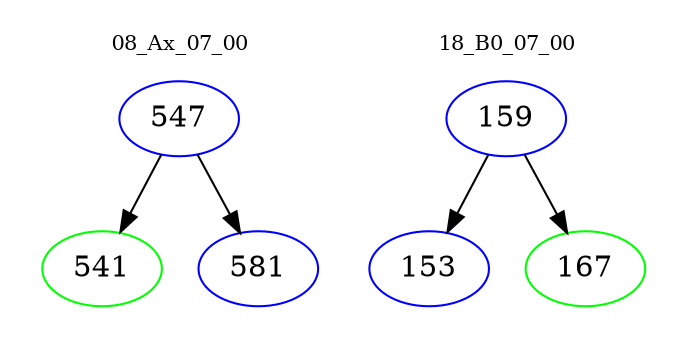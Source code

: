 digraph{
subgraph cluster_0 {
color = white
label = "08_Ax_07_00";
fontsize=10;
T0_547 [label="547", color="blue"]
T0_547 -> T0_541 [color="black"]
T0_541 [label="541", color="green"]
T0_547 -> T0_581 [color="black"]
T0_581 [label="581", color="blue"]
}
subgraph cluster_1 {
color = white
label = "18_B0_07_00";
fontsize=10;
T1_159 [label="159", color="blue"]
T1_159 -> T1_153 [color="black"]
T1_153 [label="153", color="blue"]
T1_159 -> T1_167 [color="black"]
T1_167 [label="167", color="green"]
}
}
